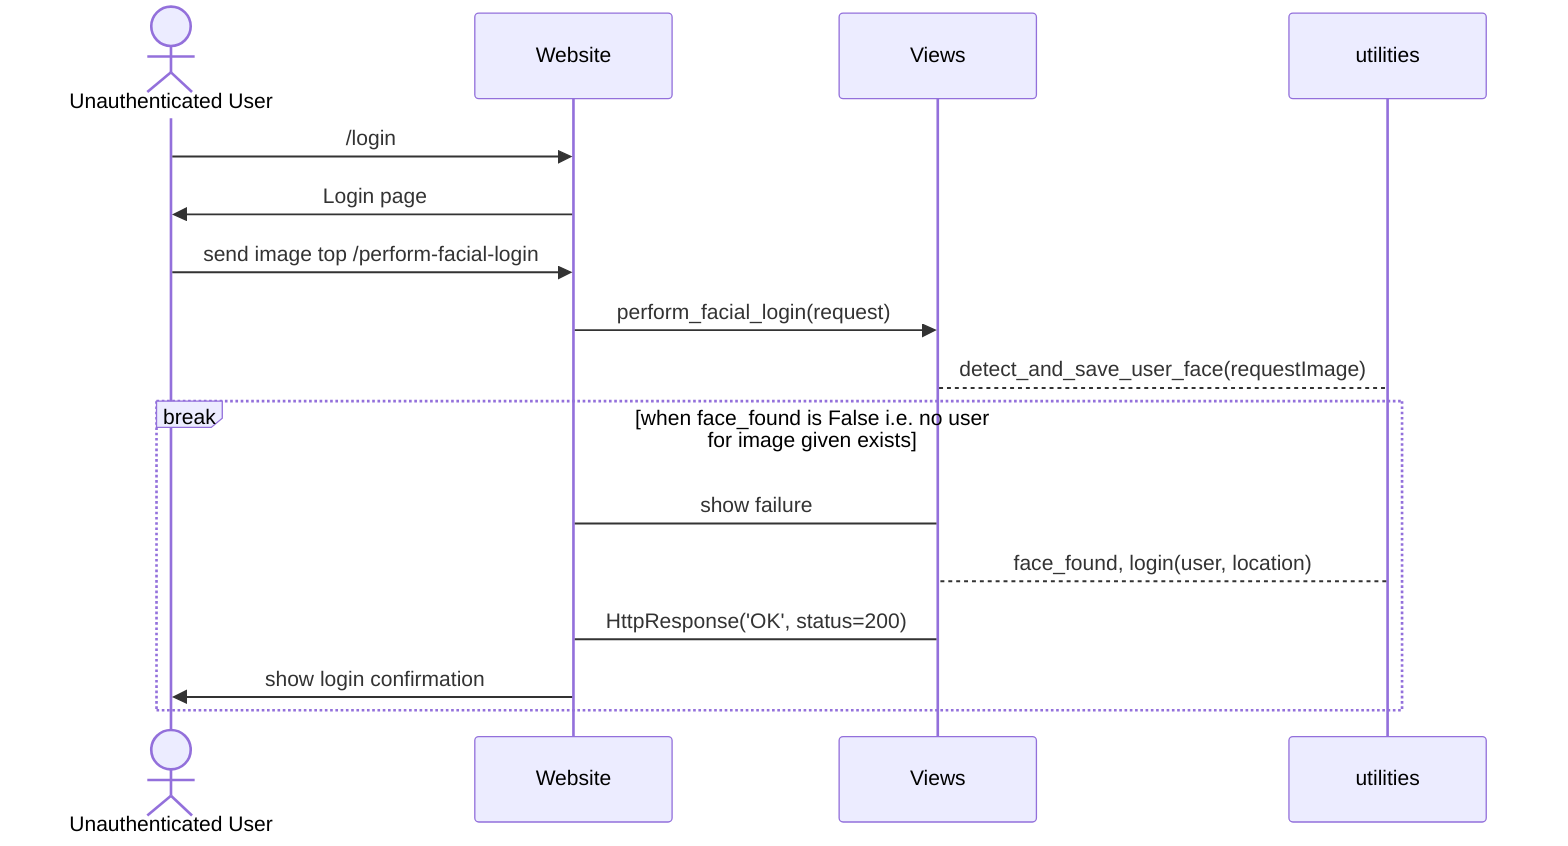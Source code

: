 sequenceDiagram

Actor unauthenticatedUser as Unauthenticated User
Participant website as Website
Participant views as Views

unauthenticatedUser->>website: /login
website->>unauthenticatedUser: Login page
unauthenticatedUser->>website: send image top /perform-facial-login
website->>views: perform_facial_login(request)
views-->utilities: detect_and_save_user_face(requestImage)
break when face_found is False i.e. no user for image given exists
views->website: show failure
utilities-->views: face_found, login(user, location)
views->website: HttpResponse('OK', status=200)
website->>unauthenticatedUser: show login confirmation
end